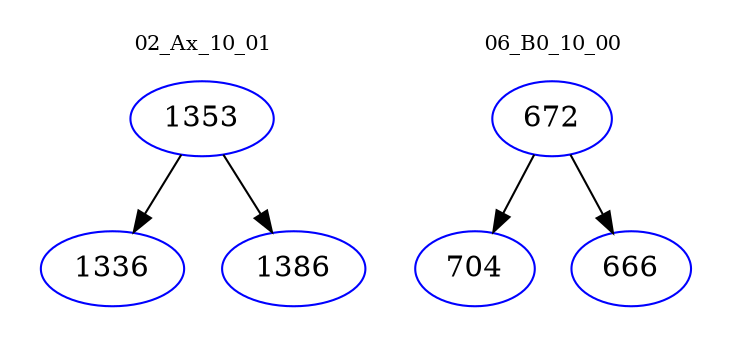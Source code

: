 digraph{
subgraph cluster_0 {
color = white
label = "02_Ax_10_01";
fontsize=10;
T0_1353 [label="1353", color="blue"]
T0_1353 -> T0_1336 [color="black"]
T0_1336 [label="1336", color="blue"]
T0_1353 -> T0_1386 [color="black"]
T0_1386 [label="1386", color="blue"]
}
subgraph cluster_1 {
color = white
label = "06_B0_10_00";
fontsize=10;
T1_672 [label="672", color="blue"]
T1_672 -> T1_704 [color="black"]
T1_704 [label="704", color="blue"]
T1_672 -> T1_666 [color="black"]
T1_666 [label="666", color="blue"]
}
}
